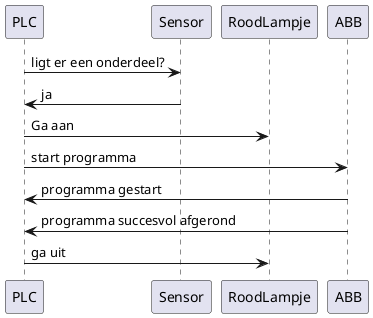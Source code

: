 @startuml bert_and_ernie

PLC->Sensor : ligt er een onderdeel?
Sensor->PLC : ja
PLC->RoodLampje : Ga aan
PLC->ABB : start programma
ABB->PLC : programma gestart
ABB->PLC : programma succesvol afgerond
PLC->RoodLampje : ga uit

@enduml